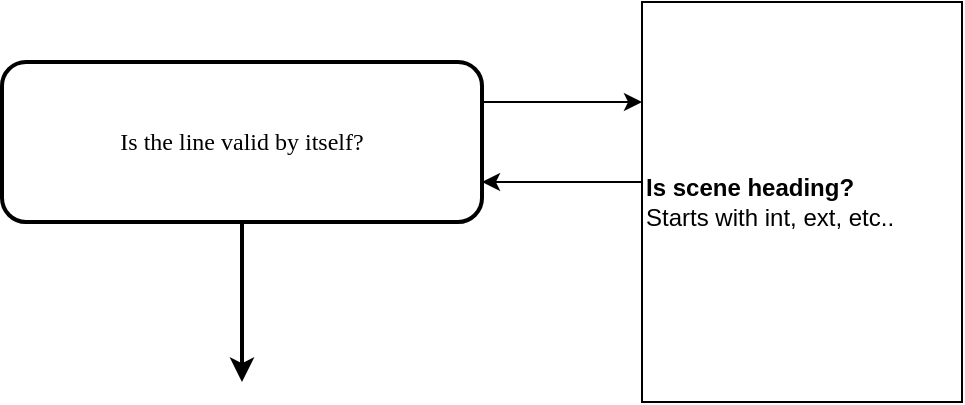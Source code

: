 <mxfile version="14.6.11" type="device"><diagram id="yIG2Epy3HLV_Qh5rKaCU" name="Page-1"><mxGraphModel dx="1422" dy="832" grid="1" gridSize="10" guides="1" tooltips="1" connect="1" arrows="1" fold="1" page="1" pageScale="1" pageWidth="827" pageHeight="1169" math="0" shadow="0"><root><mxCell id="0"/><mxCell id="1" parent="0"/><mxCell id="_hhQsCTcuaalLXz_6YhP-2" value="&lt;font face=&quot;Georgia&quot;&gt;Is the line valid by itself?&lt;/font&gt;" style="rounded=1;whiteSpace=wrap;html=1;strokeWidth=2;" vertex="1" parent="1"><mxGeometry x="280" y="160" width="240" height="80" as="geometry"/></mxCell><mxCell id="_hhQsCTcuaalLXz_6YhP-3" value="" style="edgeStyle=segmentEdgeStyle;endArrow=classic;html=1;exitX=0.5;exitY=1;exitDx=0;exitDy=0;strokeWidth=2;" edge="1" parent="1" source="_hhQsCTcuaalLXz_6YhP-2"><mxGeometry width="50" height="50" relative="1" as="geometry"><mxPoint x="390" y="440" as="sourcePoint"/><mxPoint x="400" y="320" as="targetPoint"/></mxGeometry></mxCell><mxCell id="_hhQsCTcuaalLXz_6YhP-5" value="&lt;b&gt;Is scene heading?&lt;/b&gt;&lt;br&gt;&lt;div&gt;&lt;span&gt;Starts with int, ext, etc..&lt;/span&gt;&lt;/div&gt;" style="rounded=0;whiteSpace=wrap;html=1;strokeWidth=1;align=left;perimeterSpacing=0;" vertex="1" parent="1"><mxGeometry x="600" y="130" width="160" height="200" as="geometry"/></mxCell><mxCell id="_hhQsCTcuaalLXz_6YhP-6" value="" style="endArrow=classic;html=1;strokeWidth=1;entryX=0;entryY=0.25;entryDx=0;entryDy=0;exitX=1;exitY=0.25;exitDx=0;exitDy=0;" edge="1" parent="1" source="_hhQsCTcuaalLXz_6YhP-2" target="_hhQsCTcuaalLXz_6YhP-5"><mxGeometry width="50" height="50" relative="1" as="geometry"><mxPoint x="540" y="160" as="sourcePoint"/><mxPoint x="440" y="400" as="targetPoint"/></mxGeometry></mxCell><mxCell id="_hhQsCTcuaalLXz_6YhP-7" value="" style="endArrow=none;html=1;strokeWidth=1;entryX=0;entryY=0.25;entryDx=0;entryDy=0;exitX=1;exitY=0.25;exitDx=0;exitDy=0;startArrow=classic;startFill=1;endFill=0;" edge="1" parent="1"><mxGeometry width="50" height="50" relative="1" as="geometry"><mxPoint x="520" y="220" as="sourcePoint"/><mxPoint x="600" y="220" as="targetPoint"/></mxGeometry></mxCell></root></mxGraphModel></diagram></mxfile>